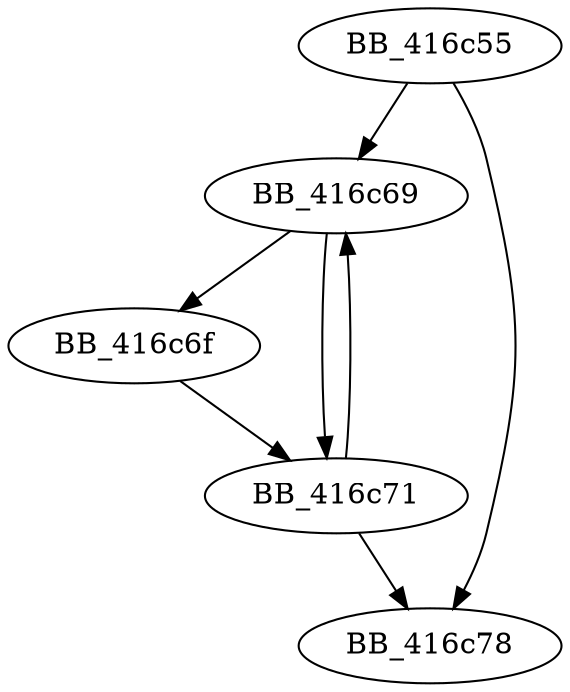 DiGraph sub_416C55{
BB_416c55->BB_416c69
BB_416c55->BB_416c78
BB_416c69->BB_416c6f
BB_416c69->BB_416c71
BB_416c6f->BB_416c71
BB_416c71->BB_416c69
BB_416c71->BB_416c78
}
